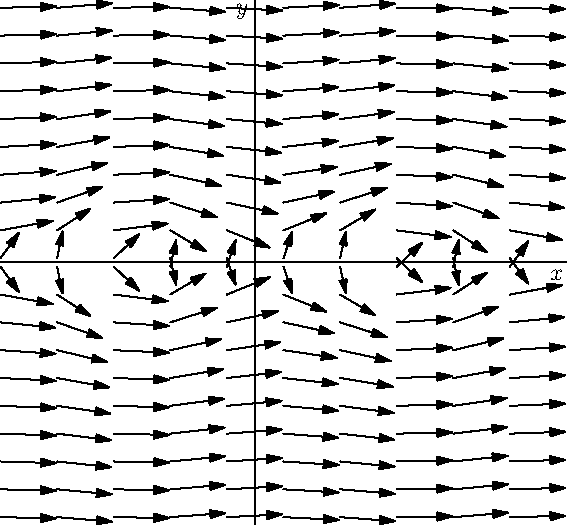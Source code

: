 size(10cm,0);
import contour;
import stats;
import graph;

xlimits(-3,3);  
ylimits(3,3);  
yaxis("$y$");
xaxis("$x$");

path vector(pair z) {return (0,0)--(1/(sqrt(1 + ((sin(z.x))/z.y)^2)),
((sin(z.x))/z.y)/(sqrt(1 + ((sin(z.x))/z.y)^2)));}

add(vectorfield(vector,(-6,-6),(6,-0.1)));
add(vectorfield(vector,(-6,0.1),(6,6)));

